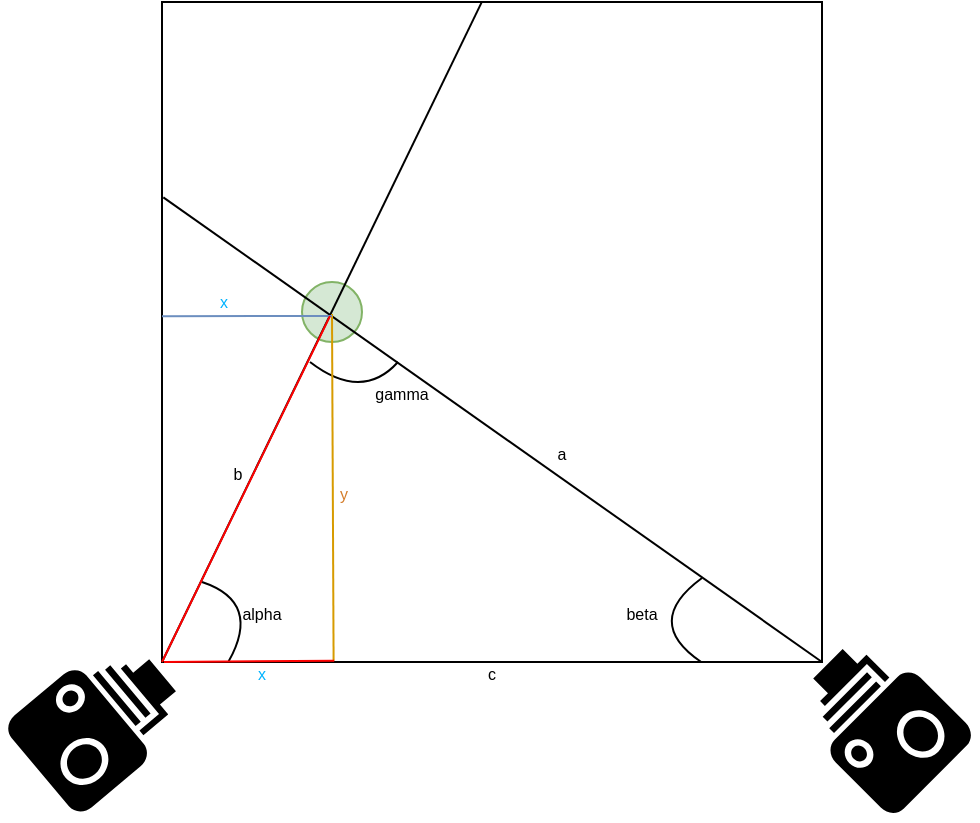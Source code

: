 <mxfile version="24.4.8" type="device">
  <diagram name="Page-1" id="c5X7hhBgmhvkAeY6OyJd">
    <mxGraphModel dx="380" dy="233" grid="1" gridSize="10" guides="1" tooltips="1" connect="1" arrows="1" fold="1" page="1" pageScale="1" pageWidth="850" pageHeight="1100" math="0" shadow="0">
      <root>
        <mxCell id="0" />
        <mxCell id="1" parent="0" />
        <mxCell id="rpW_Cfp9_52fzz7YXeyL-2" value="" style="whiteSpace=wrap;html=1;aspect=fixed;" vertex="1" parent="1">
          <mxGeometry x="240" y="260" width="330" height="330" as="geometry" />
        </mxCell>
        <mxCell id="rpW_Cfp9_52fzz7YXeyL-3" value="" style="shape=mxgraph.signs.tech.camera_1;html=1;pointerEvents=1;fillColor=#000000;strokeColor=none;verticalLabelPosition=bottom;verticalAlign=top;align=center;rotation=-40;" vertex="1" parent="1">
          <mxGeometry x="170" y="590" width="78" height="60" as="geometry" />
        </mxCell>
        <mxCell id="rpW_Cfp9_52fzz7YXeyL-4" value="" style="shape=mxgraph.signs.tech.camera_1;html=1;pointerEvents=1;fillColor=#000000;strokeColor=none;verticalLabelPosition=bottom;verticalAlign=top;align=center;rotation=-135;" vertex="1" parent="1">
          <mxGeometry x="560" y="590" width="78" height="60" as="geometry" />
        </mxCell>
        <mxCell id="rpW_Cfp9_52fzz7YXeyL-5" value="" style="ellipse;whiteSpace=wrap;html=1;aspect=fixed;fillColor=#d5e8d4;strokeColor=#82b366;" vertex="1" parent="1">
          <mxGeometry x="310" y="400" width="30" height="30" as="geometry" />
        </mxCell>
        <mxCell id="rpW_Cfp9_52fzz7YXeyL-8" value="" style="endArrow=none;html=1;rounded=0;entryX=1;entryY=1;entryDx=0;entryDy=0;exitX=0.002;exitY=0.296;exitDx=0;exitDy=0;exitPerimeter=0;" edge="1" parent="1" source="rpW_Cfp9_52fzz7YXeyL-2" target="rpW_Cfp9_52fzz7YXeyL-2">
          <mxGeometry width="50" height="50" relative="1" as="geometry">
            <mxPoint x="160" y="300" as="sourcePoint" />
            <mxPoint x="80" y="490" as="targetPoint" />
          </mxGeometry>
        </mxCell>
        <mxCell id="rpW_Cfp9_52fzz7YXeyL-9" value="" style="endArrow=none;html=1;rounded=0;exitX=0;exitY=1;exitDx=0;exitDy=0;entryX=0.485;entryY=-0.001;entryDx=0;entryDy=0;entryPerimeter=0;" edge="1" parent="1" source="rpW_Cfp9_52fzz7YXeyL-2" target="rpW_Cfp9_52fzz7YXeyL-2">
          <mxGeometry width="50" height="50" relative="1" as="geometry">
            <mxPoint x="50" y="560" as="sourcePoint" />
            <mxPoint x="440" y="180" as="targetPoint" />
          </mxGeometry>
        </mxCell>
        <mxCell id="rpW_Cfp9_52fzz7YXeyL-10" value="" style="endArrow=none;html=1;rounded=0;exitX=0.101;exitY=0.999;exitDx=0;exitDy=0;exitPerimeter=0;curved=1;" edge="1" parent="1" source="rpW_Cfp9_52fzz7YXeyL-2">
          <mxGeometry width="50" height="50" relative="1" as="geometry">
            <mxPoint x="330" y="760" as="sourcePoint" />
            <mxPoint x="260" y="550" as="targetPoint" />
            <Array as="points">
              <mxPoint x="290" y="560" />
            </Array>
          </mxGeometry>
        </mxCell>
        <mxCell id="rpW_Cfp9_52fzz7YXeyL-11" value="" style="endArrow=none;html=1;rounded=0;exitX=0.817;exitY=1;exitDx=0;exitDy=0;exitPerimeter=0;curved=1;" edge="1" parent="1" source="rpW_Cfp9_52fzz7YXeyL-2">
          <mxGeometry width="50" height="50" relative="1" as="geometry">
            <mxPoint x="470" y="660" as="sourcePoint" />
            <mxPoint x="510" y="548" as="targetPoint" />
            <Array as="points">
              <mxPoint x="480" y="570" />
            </Array>
          </mxGeometry>
        </mxCell>
        <mxCell id="rpW_Cfp9_52fzz7YXeyL-12" value="&lt;font style=&quot;font-size: 8px;&quot;&gt;alpha&lt;/font&gt;" style="text;html=1;align=center;verticalAlign=middle;whiteSpace=wrap;rounded=0;" vertex="1" parent="1">
          <mxGeometry x="260" y="550" width="60" height="30" as="geometry" />
        </mxCell>
        <mxCell id="rpW_Cfp9_52fzz7YXeyL-13" value="&lt;font style=&quot;font-size: 8px;&quot;&gt;beta&lt;/font&gt;" style="text;html=1;align=center;verticalAlign=middle;whiteSpace=wrap;rounded=0;" vertex="1" parent="1">
          <mxGeometry x="450" y="550" width="60" height="30" as="geometry" />
        </mxCell>
        <mxCell id="rpW_Cfp9_52fzz7YXeyL-15" value="" style="endArrow=none;html=1;rounded=0;curved=1;" edge="1" parent="1">
          <mxGeometry width="50" height="50" relative="1" as="geometry">
            <mxPoint x="314" y="440" as="sourcePoint" />
            <mxPoint x="358" y="440" as="targetPoint" />
            <Array as="points">
              <mxPoint x="340" y="460" />
            </Array>
          </mxGeometry>
        </mxCell>
        <mxCell id="rpW_Cfp9_52fzz7YXeyL-17" value="&lt;font style=&quot;font-size: 8px;&quot;&gt;gamma&lt;/font&gt;" style="text;html=1;align=center;verticalAlign=middle;whiteSpace=wrap;rounded=0;" vertex="1" parent="1">
          <mxGeometry x="330" y="440" width="60" height="30" as="geometry" />
        </mxCell>
        <mxCell id="rpW_Cfp9_52fzz7YXeyL-19" value="" style="endArrow=none;html=1;rounded=0;exitX=0.26;exitY=0.998;exitDx=0;exitDy=0;exitPerimeter=0;fillColor=#ffe6cc;strokeColor=#d79b00;" edge="1" parent="1" source="rpW_Cfp9_52fzz7YXeyL-2">
          <mxGeometry width="50" height="50" relative="1" as="geometry">
            <mxPoint x="310" y="510" as="sourcePoint" />
            <mxPoint x="325" y="416" as="targetPoint" />
          </mxGeometry>
        </mxCell>
        <mxCell id="rpW_Cfp9_52fzz7YXeyL-20" value="" style="endArrow=none;html=1;rounded=0;exitX=0;exitY=0.476;exitDx=0;exitDy=0;exitPerimeter=0;fillColor=#dae8fc;strokeColor=#6c8ebf;" edge="1" parent="1" source="rpW_Cfp9_52fzz7YXeyL-2">
          <mxGeometry width="50" height="50" relative="1" as="geometry">
            <mxPoint x="280" y="460" as="sourcePoint" />
            <mxPoint x="325" y="417" as="targetPoint" />
          </mxGeometry>
        </mxCell>
        <mxCell id="rpW_Cfp9_52fzz7YXeyL-21" value="&lt;font style=&quot;font-size: 8px;&quot;&gt;c&lt;/font&gt;" style="text;html=1;align=center;verticalAlign=middle;whiteSpace=wrap;rounded=0;" vertex="1" parent="1">
          <mxGeometry x="375" y="580" width="60" height="30" as="geometry" />
        </mxCell>
        <mxCell id="rpW_Cfp9_52fzz7YXeyL-22" value="&lt;font style=&quot;font-size: 8px;&quot;&gt;a&lt;/font&gt;" style="text;html=1;align=center;verticalAlign=middle;whiteSpace=wrap;rounded=0;" vertex="1" parent="1">
          <mxGeometry x="410" y="470" width="60" height="30" as="geometry" />
        </mxCell>
        <mxCell id="rpW_Cfp9_52fzz7YXeyL-23" value="&lt;span style=&quot;font-size: 8px;&quot;&gt;b&lt;/span&gt;" style="text;html=1;align=center;verticalAlign=middle;whiteSpace=wrap;rounded=0;" vertex="1" parent="1">
          <mxGeometry x="248" y="480" width="60" height="30" as="geometry" />
        </mxCell>
        <mxCell id="rpW_Cfp9_52fzz7YXeyL-25" value="&lt;font color=&quot;#d47d2b&quot;&gt;&lt;span style=&quot;font-size: 8px;&quot;&gt;y&lt;/span&gt;&lt;/font&gt;" style="text;html=1;align=center;verticalAlign=middle;whiteSpace=wrap;rounded=0;" vertex="1" parent="1">
          <mxGeometry x="301" y="490" width="60" height="30" as="geometry" />
        </mxCell>
        <mxCell id="rpW_Cfp9_52fzz7YXeyL-26" value="&lt;span style=&quot;font-size: 8px;&quot;&gt;x&lt;/span&gt;" style="text;html=1;align=center;verticalAlign=middle;whiteSpace=wrap;rounded=0;fontColor=#00b3ff;" vertex="1" parent="1">
          <mxGeometry x="241" y="394" width="60" height="30" as="geometry" />
        </mxCell>
        <mxCell id="rpW_Cfp9_52fzz7YXeyL-28" value="" style="endArrow=none;html=1;rounded=0;exitX=0;exitY=0.75;exitDx=0;exitDy=0;fillColor=#f8cecc;strokeColor=#FF0000;entryX=0.261;entryY=0.998;entryDx=0;entryDy=0;entryPerimeter=0;" edge="1" parent="1" target="rpW_Cfp9_52fzz7YXeyL-2">
          <mxGeometry width="50" height="50" relative="1" as="geometry">
            <mxPoint x="241" y="590.0" as="sourcePoint" />
            <mxPoint x="324" y="590.5" as="targetPoint" />
          </mxGeometry>
        </mxCell>
        <mxCell id="rpW_Cfp9_52fzz7YXeyL-30" value="" style="endArrow=none;html=1;rounded=0;strokeColor=#ff0000;" edge="1" parent="1">
          <mxGeometry width="50" height="50" relative="1" as="geometry">
            <mxPoint x="240" y="590" as="sourcePoint" />
            <mxPoint x="324" y="417" as="targetPoint" />
          </mxGeometry>
        </mxCell>
        <mxCell id="rpW_Cfp9_52fzz7YXeyL-32" value="&lt;span style=&quot;font-size: 8px;&quot;&gt;x&lt;/span&gt;" style="text;html=1;align=center;verticalAlign=middle;whiteSpace=wrap;rounded=0;fontColor=#00b3ff;" vertex="1" parent="1">
          <mxGeometry x="260" y="580" width="60" height="30" as="geometry" />
        </mxCell>
      </root>
    </mxGraphModel>
  </diagram>
</mxfile>
